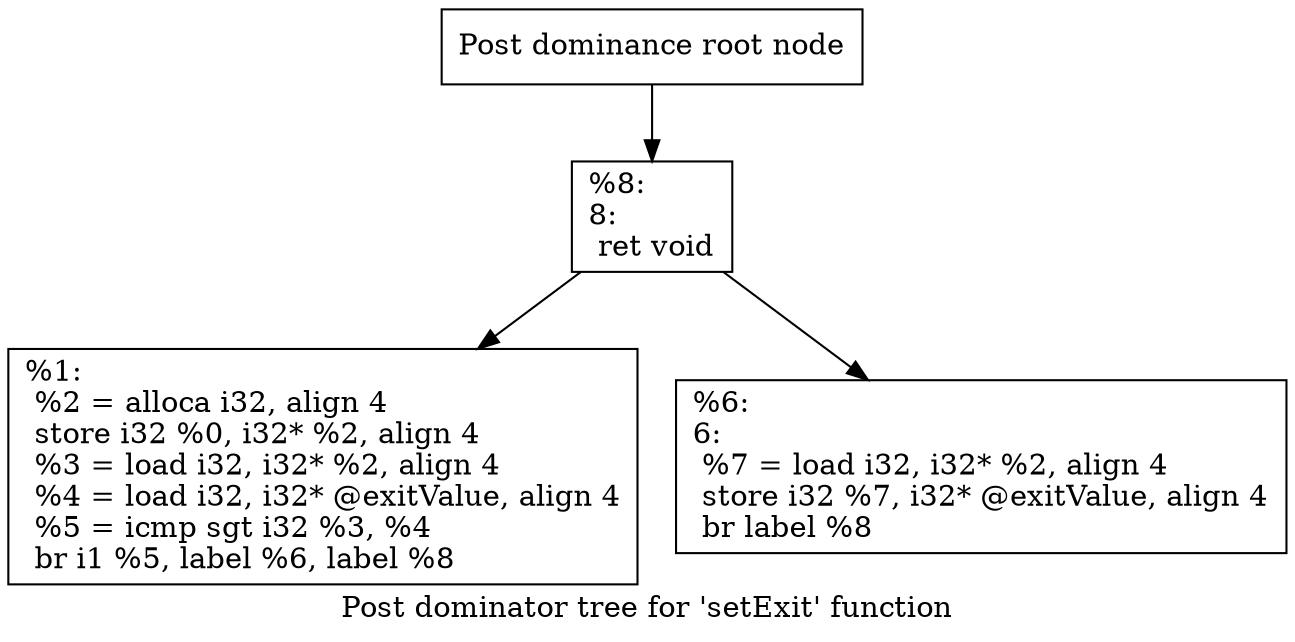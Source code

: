 digraph "Post dominator tree for 'setExit' function" {
	label="Post dominator tree for 'setExit' function";

	Node0x151b550 [shape=record,label="{Post dominance root node}"];
	Node0x151b550 -> Node0x1518640;
	Node0x1518640 [shape=record,label="{%8:\l8:                                                \l  ret void\l}"];
	Node0x1518640 -> Node0x155dc70;
	Node0x1518640 -> Node0x1539110;
	Node0x155dc70 [shape=record,label="{%1:\l  %2 = alloca i32, align 4\l  store i32 %0, i32* %2, align 4\l  %3 = load i32, i32* %2, align 4\l  %4 = load i32, i32* @exitValue, align 4\l  %5 = icmp sgt i32 %3, %4\l  br i1 %5, label %6, label %8\l}"];
	Node0x1539110 [shape=record,label="{%6:\l6:                                                \l  %7 = load i32, i32* %2, align 4\l  store i32 %7, i32* @exitValue, align 4\l  br label %8\l}"];
}
